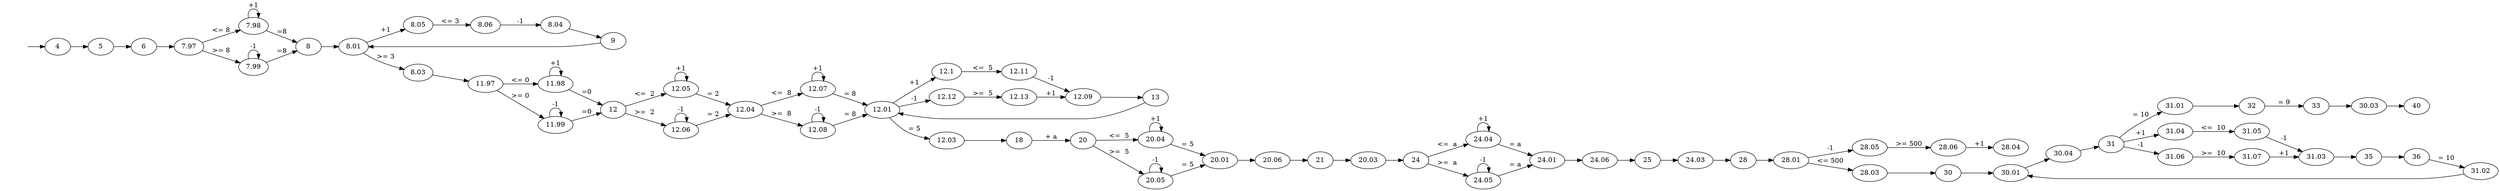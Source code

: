 digraph G {
		rankdir=LR
		Q0[label="4"];
		Q1[label="5"];
		Q2[label="6"];
		Q3[label="8"];
		Q4[label="7.97"];
		Q5[label="7.98"];
		Q6[label="7.99"];
		Q7[label="8.01"];
		Q8[label="8.04"];
		Q9[label="9"];
		Q10[label="8.05"];
		Q11[label="8.06"];
		Q12[label="8.03"];
		Q13[label="12"];
		Q14[label="11.97"];
		Q15[label="11.98"];
		Q16[label="11.99"];
		Q17[label="12.01"];
		Q18[label="12.04"];
		Q19[label="12.05"];
		Q20[label="12.06"];
		Q21[label="12.07"];
		Q22[label="12.08"];
		Q23[label="12.09"];
		Q24[label="13"];
		Q25[label="12.1"];
		Q26[label="12.11"];
		Q27[label="12.12"];
		Q28[label="12.13"];
		Q29[label="12.03"];
		Q30[label="18"];
		Q31[label="20"];
		Q32[label="20.01"];
		Q33[label="20.04"];
		Q34[label="20.05"];
		Q35[label="20.06"];
		Q36[label="21"];
		Q37[label="20.03"];
		Q38[label="24"];
		Q39[label="24.01"];
		Q40[label="24.04"];
		Q41[label="24.05"];
		Q42[label="24.06"];
		Q43[label="25"];
		Q44[label="24.03"];
		Q45[label="28"];
		Q46[label="28.01"];
		Q47[label="28.04"];
		Q48[label="28.05"];
		Q49[label="28.06"];
		Q50[label="28.03"];
		Q51[label="30"];
		Q52[label="30.01"];
		Q53[label="30.04"];
		Q54[label="31"];
		Q55[label="31.01"];
		Q56[label="32"];
		Q57[label="33"];
		Q58[label="31.03"];
		Q59[label="35"];
		Q60[label="36"];
		Q61[label="31.04"];
		Q62[label="31.05"];
		Q63[label="31.06"];
		Q64[label="31.07"];
		Q65[label="31.02"];
		Q66[label="30.03"];
		Q67[label="40"];
		Qi[style=invis];
		Qi -> Q0 [label=""]
		Q0 -> Q1 [label=""]
		Q1 -> Q2 [label=""]
		Q4 -> Q5 [label="<= 8"]
		Q5 -> Q5 [label="+1"]
		Q5 -> Q3 [label="=8"]
		Q4 -> Q6 [label=">= 8"]
		Q6 -> Q6 [label="-1"]
		Q6 -> Q3 [label="=8"]
		Q2 -> Q4 [label=""]
		Q3 -> Q7 [label=""]
		Q8 -> Q9 [label=""]
		Q9 -> Q7 [label=""]
		Q7 -> Q10 [label="+1"]
		Q10 -> Q11 [label="<= 3"]
		Q11 -> Q8 [label="-1"]
		Q7 -> Q12 [label=">= 3"]
		Q14 -> Q15 [label="<= 0"]
		Q15 -> Q15 [label="+1"]
		Q15 -> Q13 [label="=0"]
		Q14 -> Q16 [label=">= 0"]
		Q16 -> Q16 [label="-1"]
		Q16 -> Q13 [label="=0"]
		Q12 -> Q14 [label=""]
		Q13 -> Q19 [label="<=  2"]
		Q19 -> Q19 [label="+1"]
		Q19 -> Q18 [label="= 2"]
		Q13 -> Q20 [label=">=  2"]
		Q20 -> Q20 [label="-1"]
		Q20 -> Q18 [label="= 2"]
		Q18 -> Q21 [label="<=  8"]
		Q21 -> Q21 [label="+1"]
		Q21 -> Q17 [label="= 8"]
		Q18 -> Q22 [label=">=  8"]
		Q22 -> Q22 [label="-1"]
		Q22 -> Q17 [label="= 8"]
		Q23 -> Q24 [label=""]
		Q24 -> Q17 [label=""]
		Q17 -> Q25 [label="+1"]
		Q25 -> Q26 [label="<=  5"]
		Q26 -> Q23 [label="-1"]
		Q17 -> Q27 [label="-1"]
		Q27 -> Q28 [label=">=  5"]
		Q28 -> Q23 [label="+1"]
		Q17 -> Q29 [label="= 5"]
		Q29 -> Q30 [label=""]
		Q30 -> Q31 [label="+ a"]
		Q31 -> Q33 [label="<=  5"]
		Q33 -> Q33 [label="+1"]
		Q33 -> Q32 [label="= 5"]
		Q31 -> Q34 [label=">=  5"]
		Q34 -> Q34 [label="-1"]
		Q34 -> Q32 [label="= 5"]
		Q35 -> Q36 [label=""]
		Q36 -> Q37 [label=""]
		Q32 -> Q35 [label=""]
		Q37 -> Q38 [label=""]
		Q38 -> Q40 [label="<=  a"]
		Q40 -> Q40 [label="+1"]
		Q40 -> Q39 [label="= a"]
		Q38 -> Q41 [label=">=  a"]
		Q41 -> Q41 [label="-1"]
		Q41 -> Q39 [label="= a"]
		Q42 -> Q43 [label=""]
		Q43 -> Q44 [label=""]
		Q39 -> Q42 [label=""]
		Q44 -> Q45 [label=""]
		Q45 -> Q46 [label=""]
		Q46 -> Q48 [label="-1"]
		Q48 -> Q49 [label=">= 500"]
		Q49 -> Q47 [label="+1"]
		Q46 -> Q50 [label="<= 500"]
		Q50 -> Q51 [label=""]
		Q51 -> Q52 [label=""]
		Q53 -> Q54 [label=""]
		Q55 -> Q56 [label=""]
		Q56 -> Q57 [label="= 9"]
		Q57 -> Q66 [label=""]
		Q58 -> Q59 [label=""]
		Q59 -> Q60 [label=""]
		Q60 -> Q65 [label="= 10"]
		Q54 -> Q55 [label="= 10"]
		Q54 -> Q61 [label="+1"]
		Q61 -> Q62 [label="<=  10"]
		Q62 -> Q58 [label="-1"]
		Q54 -> Q63 [label="-1"]
		Q63 -> Q64 [label=">=  10"]
		Q64 -> Q58 [label="+1"]
		Q65 -> Q52 [label=""]
		Q52 -> Q53 [label=""]
		Q66 -> Q67 [label=""]
		
}